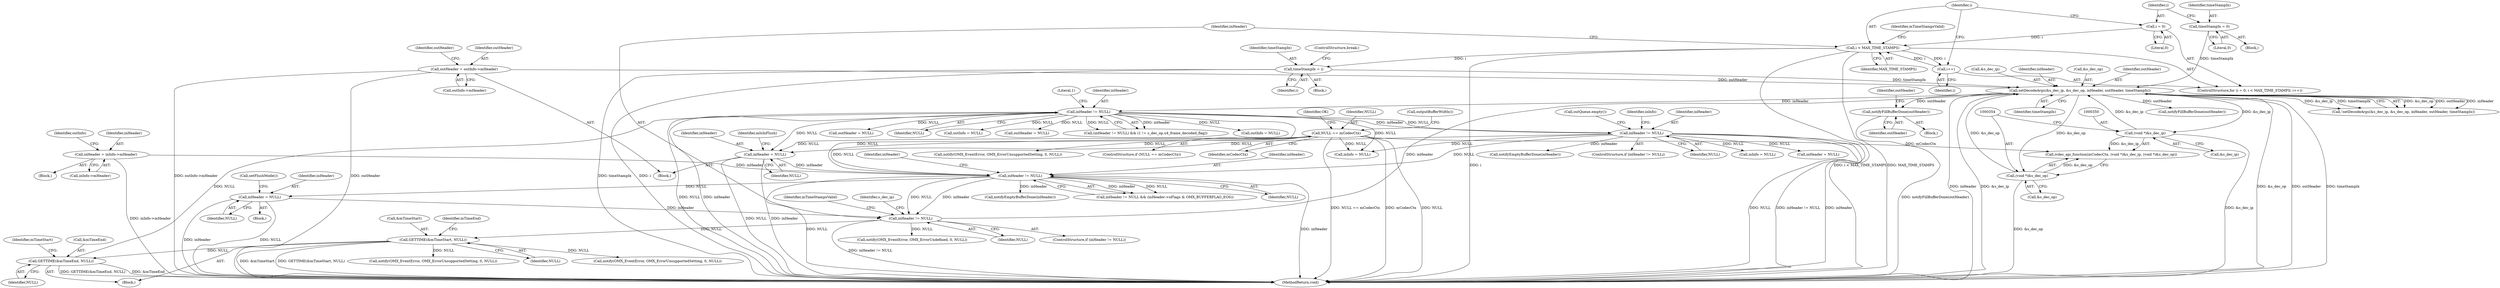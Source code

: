digraph "0_Android_a4567c66f4764442c6cb7b5c1858810194480fb5@pointer" {
"1000598" [label="(Call,notifyFillBufferDone(outHeader))"];
"1000316" [label="(Call,setDecodeArgs(&s_dec_ip, &s_dec_op, inHeader, outHeader, timeStampIx))"];
"1000349" [label="(Call,(void *)&s_dec_ip)"];
"1000353" [label="(Call,(void *)&s_dec_op)"];
"1000291" [label="(Call,inHeader != NULL)"];
"1000261" [label="(Call,inHeader = NULL)"];
"1000233" [label="(Call,inHeader != NULL)"];
"1000184" [label="(Call,inHeader = NULL)"];
"1000605" [label="(Call,inHeader != NULL)"];
"1000445" [label="(Call,inHeader != NULL)"];
"1000417" [label="(Call,GETTIME(&mTimeEnd, NULL))"];
"1000336" [label="(Call,GETTIME(&mTimeStart, NULL))"];
"1000125" [label="(Call,NULL == mCodecCtx)"];
"1000199" [label="(Call,inHeader = inInfo->mHeader)"];
"1000211" [label="(Call,outHeader = outInfo->mHeader)"];
"1000286" [label="(Call,timeStampIx = i)"];
"1000274" [label="(Call,i < MAX_TIME_STAMPS)"];
"1000277" [label="(Call,i++)"];
"1000271" [label="(Call,i = 0)"];
"1000267" [label="(Call,timeStampIx = 0)"];
"1000251" [label="(Block,)"];
"1000607" [label="(Identifier,NULL)"];
"1000181" [label="(Call,inInfo = NULL)"];
"1000136" [label="(Call,notify(OMX_EventError, OMX_ErrorUnsupportedSetting, 0, NULL))"];
"1000147" [label="(Call,outputBufferWidth())"];
"1000213" [label="(Call,outInfo->mHeader)"];
"1000189" [label="(Identifier,mIsInFlush)"];
"1000290" [label="(ControlStructure,if (inHeader != NULL))"];
"1000174" [label="(Call,outQueue.empty())"];
"1000611" [label="(Identifier,inInfo)"];
"1000212" [label="(Identifier,outHeader)"];
"1000269" [label="(Literal,0)"];
"1000124" [label="(ControlStructure,if (NULL == mCodecCtx))"];
"1000263" [label="(Identifier,NULL)"];
"1000307" [label="(Block,)"];
"1000316" [label="(Call,setDecodeArgs(&s_dec_ip, &s_dec_op, inHeader, outHeader, timeStampIx))"];
"1000201" [label="(Call,inInfo->mHeader)"];
"1000186" [label="(Identifier,NULL)"];
"1000319" [label="(Call,&s_dec_op)"];
"1000208" [label="(Identifier,outInfo)"];
"1000606" [label="(Identifier,inHeader)"];
"1000261" [label="(Call,inHeader = NULL)"];
"1000598" [label="(Call,notifyFillBufferDone(outHeader))"];
"1000125" [label="(Call,NULL == mCodecCtx)"];
"1000291" [label="(Call,inHeader != NULL)"];
"1000276" [label="(Identifier,MAX_TIME_STAMPS)"];
"1000599" [label="(Identifier,outHeader)"];
"1000285" [label="(Block,)"];
"1000238" [label="(Identifier,inHeader)"];
"1000271" [label="(Call,i = 0)"];
"1000447" [label="(Identifier,NULL)"];
"1000605" [label="(Call,inHeader != NULL)"];
"1000322" [label="(Identifier,outHeader)"];
"1000323" [label="(Identifier,timeStampIx)"];
"1000562" [label="(Call,outInfo = NULL)"];
"1000616" [label="(Call,inInfo = NULL)"];
"1000355" [label="(Call,&s_dec_op)"];
"1000422" [label="(Identifier,mTimeStart)"];
"1000286" [label="(Call,timeStampIx = i)"];
"1000185" [label="(Identifier,inHeader)"];
"1000293" [label="(Identifier,NULL)"];
"1000621" [label="(Call,inHeader = NULL)"];
"1000131" [label="(Identifier,OK)"];
"1000619" [label="(Call,notifyEmptyBufferDone(inHeader))"];
"1000264" [label="(Call,setFlushMode())"];
"1000194" [label="(Block,)"];
"1000601" [label="(Identifier,outHeader)"];
"1000317" [label="(Call,&s_dec_ip)"];
"1000270" [label="(ControlStructure,for (i = 0; i < MAX_TIME_STAMPS; i++))"];
"1000341" [label="(Identifier,mTimeEnd)"];
"1000353" [label="(Call,(void *)&s_dec_op)"];
"1000321" [label="(Identifier,inHeader)"];
"1000265" [label="(Block,)"];
"1000565" [label="(Call,notifyFillBufferDone(outHeader))"];
"1000278" [label="(Identifier,i)"];
"1000127" [label="(Identifier,mCodecCtx)"];
"1000283" [label="(Identifier,mTimeStampsValid)"];
"1000567" [label="(Call,outHeader = NULL)"];
"1000289" [label="(ControlStructure,break;)"];
"1000351" [label="(Call,&s_dec_ip)"];
"1000175" [label="(Block,)"];
"1000235" [label="(Identifier,NULL)"];
"1000297" [label="(Identifier,mTimeStampsValid)"];
"1000199" [label="(Call,inHeader = inInfo->mHeader)"];
"1000449" [label="(Literal,1)"];
"1000234" [label="(Identifier,inHeader)"];
"1000292" [label="(Identifier,inHeader)"];
"1000287" [label="(Identifier,timeStampIx)"];
"1000232" [label="(Call,inHeader != NULL && (inHeader->nFlags & OMX_BUFFERFLAG_EOS))"];
"1000604" [label="(ControlStructure,if (inHeader != NULL))"];
"1000126" [label="(Identifier,NULL)"];
"1000184" [label="(Call,inHeader = NULL)"];
"1000262" [label="(Identifier,inHeader)"];
"1000420" [label="(Identifier,NULL)"];
"1000339" [label="(Identifier,NULL)"];
"1000418" [label="(Call,&mTimeEnd)"];
"1000218" [label="(Identifier,outHeader)"];
"1000233" [label="(Call,inHeader != NULL)"];
"1000267" [label="(Call,timeStampIx = 0)"];
"1000273" [label="(Literal,0)"];
"1000315" [label="(Call,!setDecodeArgs(&s_dec_ip, &s_dec_op, inHeader, outHeader, timeStampIx))"];
"1000445" [label="(Call,inHeader != NULL)"];
"1000288" [label="(Identifier,i)"];
"1000318" [label="(Identifier,s_dec_ip)"];
"1000444" [label="(Call,(inHeader != NULL) && (1 != s_dec_op.u4_frame_decoded_flag))"];
"1000595" [label="(Call,outInfo = NULL)"];
"1000268" [label="(Identifier,timeStampIx)"];
"1000275" [label="(Identifier,i)"];
"1000347" [label="(Call,ivdec_api_function(mCodecCtx, (void *)&s_dec_ip, (void *)&s_dec_op))"];
"1000272" [label="(Identifier,i)"];
"1000417" [label="(Call,GETTIME(&mTimeEnd, NULL))"];
"1000259" [label="(Call,notifyEmptyBufferDone(inHeader))"];
"1000624" [label="(MethodReturn,void)"];
"1000398" [label="(Call,notify(OMX_EventError, OMX_ErrorUnsupportedSetting, 0, NULL))"];
"1000336" [label="(Call,GETTIME(&mTimeStart, NULL))"];
"1000277" [label="(Call,i++)"];
"1000600" [label="(Call,outHeader = NULL)"];
"1000200" [label="(Identifier,inHeader)"];
"1000446" [label="(Identifier,inHeader)"];
"1000349" [label="(Call,(void *)&s_dec_ip)"];
"1000337" [label="(Call,&mTimeStart)"];
"1000374" [label="(Call,notify(OMX_EventError, OMX_ErrorUnsupportedSetting, 0, NULL))"];
"1000211" [label="(Call,outHeader = outInfo->mHeader)"];
"1000577" [label="(Block,)"];
"1000327" [label="(Call,notify(OMX_EventError, OMX_ErrorUndefined, 0, NULL))"];
"1000274" [label="(Call,i < MAX_TIME_STAMPS)"];
"1000598" -> "1000577"  [label="AST: "];
"1000598" -> "1000599"  [label="CFG: "];
"1000599" -> "1000598"  [label="AST: "];
"1000601" -> "1000598"  [label="CFG: "];
"1000598" -> "1000624"  [label="DDG: notifyFillBufferDone(outHeader)"];
"1000316" -> "1000598"  [label="DDG: outHeader"];
"1000316" -> "1000315"  [label="AST: "];
"1000316" -> "1000323"  [label="CFG: "];
"1000317" -> "1000316"  [label="AST: "];
"1000319" -> "1000316"  [label="AST: "];
"1000321" -> "1000316"  [label="AST: "];
"1000322" -> "1000316"  [label="AST: "];
"1000323" -> "1000316"  [label="AST: "];
"1000315" -> "1000316"  [label="CFG: "];
"1000316" -> "1000624"  [label="DDG: &s_dec_op"];
"1000316" -> "1000624"  [label="DDG: outHeader"];
"1000316" -> "1000624"  [label="DDG: timeStampIx"];
"1000316" -> "1000624"  [label="DDG: inHeader"];
"1000316" -> "1000624"  [label="DDG: &s_dec_ip"];
"1000316" -> "1000315"  [label="DDG: &s_dec_op"];
"1000316" -> "1000315"  [label="DDG: outHeader"];
"1000316" -> "1000315"  [label="DDG: inHeader"];
"1000316" -> "1000315"  [label="DDG: &s_dec_ip"];
"1000316" -> "1000315"  [label="DDG: timeStampIx"];
"1000349" -> "1000316"  [label="DDG: &s_dec_ip"];
"1000353" -> "1000316"  [label="DDG: &s_dec_op"];
"1000291" -> "1000316"  [label="DDG: inHeader"];
"1000211" -> "1000316"  [label="DDG: outHeader"];
"1000286" -> "1000316"  [label="DDG: timeStampIx"];
"1000267" -> "1000316"  [label="DDG: timeStampIx"];
"1000316" -> "1000349"  [label="DDG: &s_dec_ip"];
"1000316" -> "1000353"  [label="DDG: &s_dec_op"];
"1000316" -> "1000445"  [label="DDG: inHeader"];
"1000316" -> "1000565"  [label="DDG: outHeader"];
"1000349" -> "1000347"  [label="AST: "];
"1000349" -> "1000351"  [label="CFG: "];
"1000350" -> "1000349"  [label="AST: "];
"1000351" -> "1000349"  [label="AST: "];
"1000354" -> "1000349"  [label="CFG: "];
"1000349" -> "1000624"  [label="DDG: &s_dec_ip"];
"1000349" -> "1000347"  [label="DDG: &s_dec_ip"];
"1000353" -> "1000347"  [label="AST: "];
"1000353" -> "1000355"  [label="CFG: "];
"1000354" -> "1000353"  [label="AST: "];
"1000355" -> "1000353"  [label="AST: "];
"1000347" -> "1000353"  [label="CFG: "];
"1000353" -> "1000624"  [label="DDG: &s_dec_op"];
"1000353" -> "1000347"  [label="DDG: &s_dec_op"];
"1000291" -> "1000290"  [label="AST: "];
"1000291" -> "1000293"  [label="CFG: "];
"1000292" -> "1000291"  [label="AST: "];
"1000293" -> "1000291"  [label="AST: "];
"1000297" -> "1000291"  [label="CFG: "];
"1000318" -> "1000291"  [label="CFG: "];
"1000291" -> "1000624"  [label="DDG: inHeader != NULL"];
"1000261" -> "1000291"  [label="DDG: inHeader"];
"1000233" -> "1000291"  [label="DDG: inHeader"];
"1000233" -> "1000291"  [label="DDG: NULL"];
"1000291" -> "1000327"  [label="DDG: NULL"];
"1000291" -> "1000336"  [label="DDG: NULL"];
"1000261" -> "1000251"  [label="AST: "];
"1000261" -> "1000263"  [label="CFG: "];
"1000262" -> "1000261"  [label="AST: "];
"1000263" -> "1000261"  [label="AST: "];
"1000264" -> "1000261"  [label="CFG: "];
"1000261" -> "1000624"  [label="DDG: NULL"];
"1000261" -> "1000624"  [label="DDG: inHeader"];
"1000233" -> "1000261"  [label="DDG: NULL"];
"1000233" -> "1000232"  [label="AST: "];
"1000233" -> "1000235"  [label="CFG: "];
"1000234" -> "1000233"  [label="AST: "];
"1000235" -> "1000233"  [label="AST: "];
"1000238" -> "1000233"  [label="CFG: "];
"1000232" -> "1000233"  [label="CFG: "];
"1000233" -> "1000624"  [label="DDG: NULL"];
"1000233" -> "1000624"  [label="DDG: inHeader"];
"1000233" -> "1000232"  [label="DDG: inHeader"];
"1000233" -> "1000232"  [label="DDG: NULL"];
"1000184" -> "1000233"  [label="DDG: inHeader"];
"1000199" -> "1000233"  [label="DDG: inHeader"];
"1000605" -> "1000233"  [label="DDG: NULL"];
"1000125" -> "1000233"  [label="DDG: NULL"];
"1000445" -> "1000233"  [label="DDG: NULL"];
"1000233" -> "1000259"  [label="DDG: inHeader"];
"1000184" -> "1000175"  [label="AST: "];
"1000184" -> "1000186"  [label="CFG: "];
"1000185" -> "1000184"  [label="AST: "];
"1000186" -> "1000184"  [label="AST: "];
"1000189" -> "1000184"  [label="CFG: "];
"1000184" -> "1000624"  [label="DDG: NULL"];
"1000184" -> "1000624"  [label="DDG: inHeader"];
"1000605" -> "1000184"  [label="DDG: NULL"];
"1000125" -> "1000184"  [label="DDG: NULL"];
"1000445" -> "1000184"  [label="DDG: NULL"];
"1000605" -> "1000604"  [label="AST: "];
"1000605" -> "1000607"  [label="CFG: "];
"1000606" -> "1000605"  [label="AST: "];
"1000607" -> "1000605"  [label="AST: "];
"1000174" -> "1000605"  [label="CFG: "];
"1000611" -> "1000605"  [label="CFG: "];
"1000605" -> "1000624"  [label="DDG: NULL"];
"1000605" -> "1000624"  [label="DDG: inHeader != NULL"];
"1000605" -> "1000624"  [label="DDG: inHeader"];
"1000605" -> "1000181"  [label="DDG: NULL"];
"1000445" -> "1000605"  [label="DDG: inHeader"];
"1000445" -> "1000605"  [label="DDG: NULL"];
"1000605" -> "1000616"  [label="DDG: NULL"];
"1000605" -> "1000619"  [label="DDG: inHeader"];
"1000605" -> "1000621"  [label="DDG: NULL"];
"1000445" -> "1000444"  [label="AST: "];
"1000445" -> "1000447"  [label="CFG: "];
"1000446" -> "1000445"  [label="AST: "];
"1000447" -> "1000445"  [label="AST: "];
"1000449" -> "1000445"  [label="CFG: "];
"1000444" -> "1000445"  [label="CFG: "];
"1000445" -> "1000624"  [label="DDG: inHeader"];
"1000445" -> "1000624"  [label="DDG: NULL"];
"1000445" -> "1000181"  [label="DDG: NULL"];
"1000445" -> "1000444"  [label="DDG: inHeader"];
"1000445" -> "1000444"  [label="DDG: NULL"];
"1000417" -> "1000445"  [label="DDG: NULL"];
"1000445" -> "1000562"  [label="DDG: NULL"];
"1000445" -> "1000567"  [label="DDG: NULL"];
"1000445" -> "1000595"  [label="DDG: NULL"];
"1000445" -> "1000600"  [label="DDG: NULL"];
"1000417" -> "1000307"  [label="AST: "];
"1000417" -> "1000420"  [label="CFG: "];
"1000418" -> "1000417"  [label="AST: "];
"1000420" -> "1000417"  [label="AST: "];
"1000422" -> "1000417"  [label="CFG: "];
"1000417" -> "1000624"  [label="DDG: &mTimeEnd"];
"1000417" -> "1000624"  [label="DDG: GETTIME(&mTimeEnd, NULL)"];
"1000336" -> "1000417"  [label="DDG: NULL"];
"1000336" -> "1000307"  [label="AST: "];
"1000336" -> "1000339"  [label="CFG: "];
"1000337" -> "1000336"  [label="AST: "];
"1000339" -> "1000336"  [label="AST: "];
"1000341" -> "1000336"  [label="CFG: "];
"1000336" -> "1000624"  [label="DDG: GETTIME(&mTimeStart, NULL)"];
"1000336" -> "1000624"  [label="DDG: &mTimeStart"];
"1000336" -> "1000374"  [label="DDG: NULL"];
"1000336" -> "1000398"  [label="DDG: NULL"];
"1000125" -> "1000124"  [label="AST: "];
"1000125" -> "1000127"  [label="CFG: "];
"1000126" -> "1000125"  [label="AST: "];
"1000127" -> "1000125"  [label="AST: "];
"1000131" -> "1000125"  [label="CFG: "];
"1000147" -> "1000125"  [label="CFG: "];
"1000125" -> "1000624"  [label="DDG: NULL"];
"1000125" -> "1000624"  [label="DDG: NULL == mCodecCtx"];
"1000125" -> "1000624"  [label="DDG: mCodecCtx"];
"1000125" -> "1000136"  [label="DDG: NULL"];
"1000125" -> "1000181"  [label="DDG: NULL"];
"1000125" -> "1000347"  [label="DDG: mCodecCtx"];
"1000199" -> "1000194"  [label="AST: "];
"1000199" -> "1000201"  [label="CFG: "];
"1000200" -> "1000199"  [label="AST: "];
"1000201" -> "1000199"  [label="AST: "];
"1000208" -> "1000199"  [label="CFG: "];
"1000199" -> "1000624"  [label="DDG: inInfo->mHeader"];
"1000211" -> "1000175"  [label="AST: "];
"1000211" -> "1000213"  [label="CFG: "];
"1000212" -> "1000211"  [label="AST: "];
"1000213" -> "1000211"  [label="AST: "];
"1000218" -> "1000211"  [label="CFG: "];
"1000211" -> "1000624"  [label="DDG: outHeader"];
"1000211" -> "1000624"  [label="DDG: outInfo->mHeader"];
"1000286" -> "1000285"  [label="AST: "];
"1000286" -> "1000288"  [label="CFG: "];
"1000287" -> "1000286"  [label="AST: "];
"1000288" -> "1000286"  [label="AST: "];
"1000289" -> "1000286"  [label="CFG: "];
"1000286" -> "1000624"  [label="DDG: timeStampIx"];
"1000286" -> "1000624"  [label="DDG: i"];
"1000274" -> "1000286"  [label="DDG: i"];
"1000274" -> "1000270"  [label="AST: "];
"1000274" -> "1000276"  [label="CFG: "];
"1000275" -> "1000274"  [label="AST: "];
"1000276" -> "1000274"  [label="AST: "];
"1000283" -> "1000274"  [label="CFG: "];
"1000292" -> "1000274"  [label="CFG: "];
"1000274" -> "1000624"  [label="DDG: i"];
"1000274" -> "1000624"  [label="DDG: i < MAX_TIME_STAMPS"];
"1000274" -> "1000624"  [label="DDG: MAX_TIME_STAMPS"];
"1000277" -> "1000274"  [label="DDG: i"];
"1000271" -> "1000274"  [label="DDG: i"];
"1000274" -> "1000277"  [label="DDG: i"];
"1000277" -> "1000270"  [label="AST: "];
"1000277" -> "1000278"  [label="CFG: "];
"1000278" -> "1000277"  [label="AST: "];
"1000275" -> "1000277"  [label="CFG: "];
"1000271" -> "1000270"  [label="AST: "];
"1000271" -> "1000273"  [label="CFG: "];
"1000272" -> "1000271"  [label="AST: "];
"1000273" -> "1000271"  [label="AST: "];
"1000275" -> "1000271"  [label="CFG: "];
"1000267" -> "1000265"  [label="AST: "];
"1000267" -> "1000269"  [label="CFG: "];
"1000268" -> "1000267"  [label="AST: "];
"1000269" -> "1000267"  [label="AST: "];
"1000272" -> "1000267"  [label="CFG: "];
}
